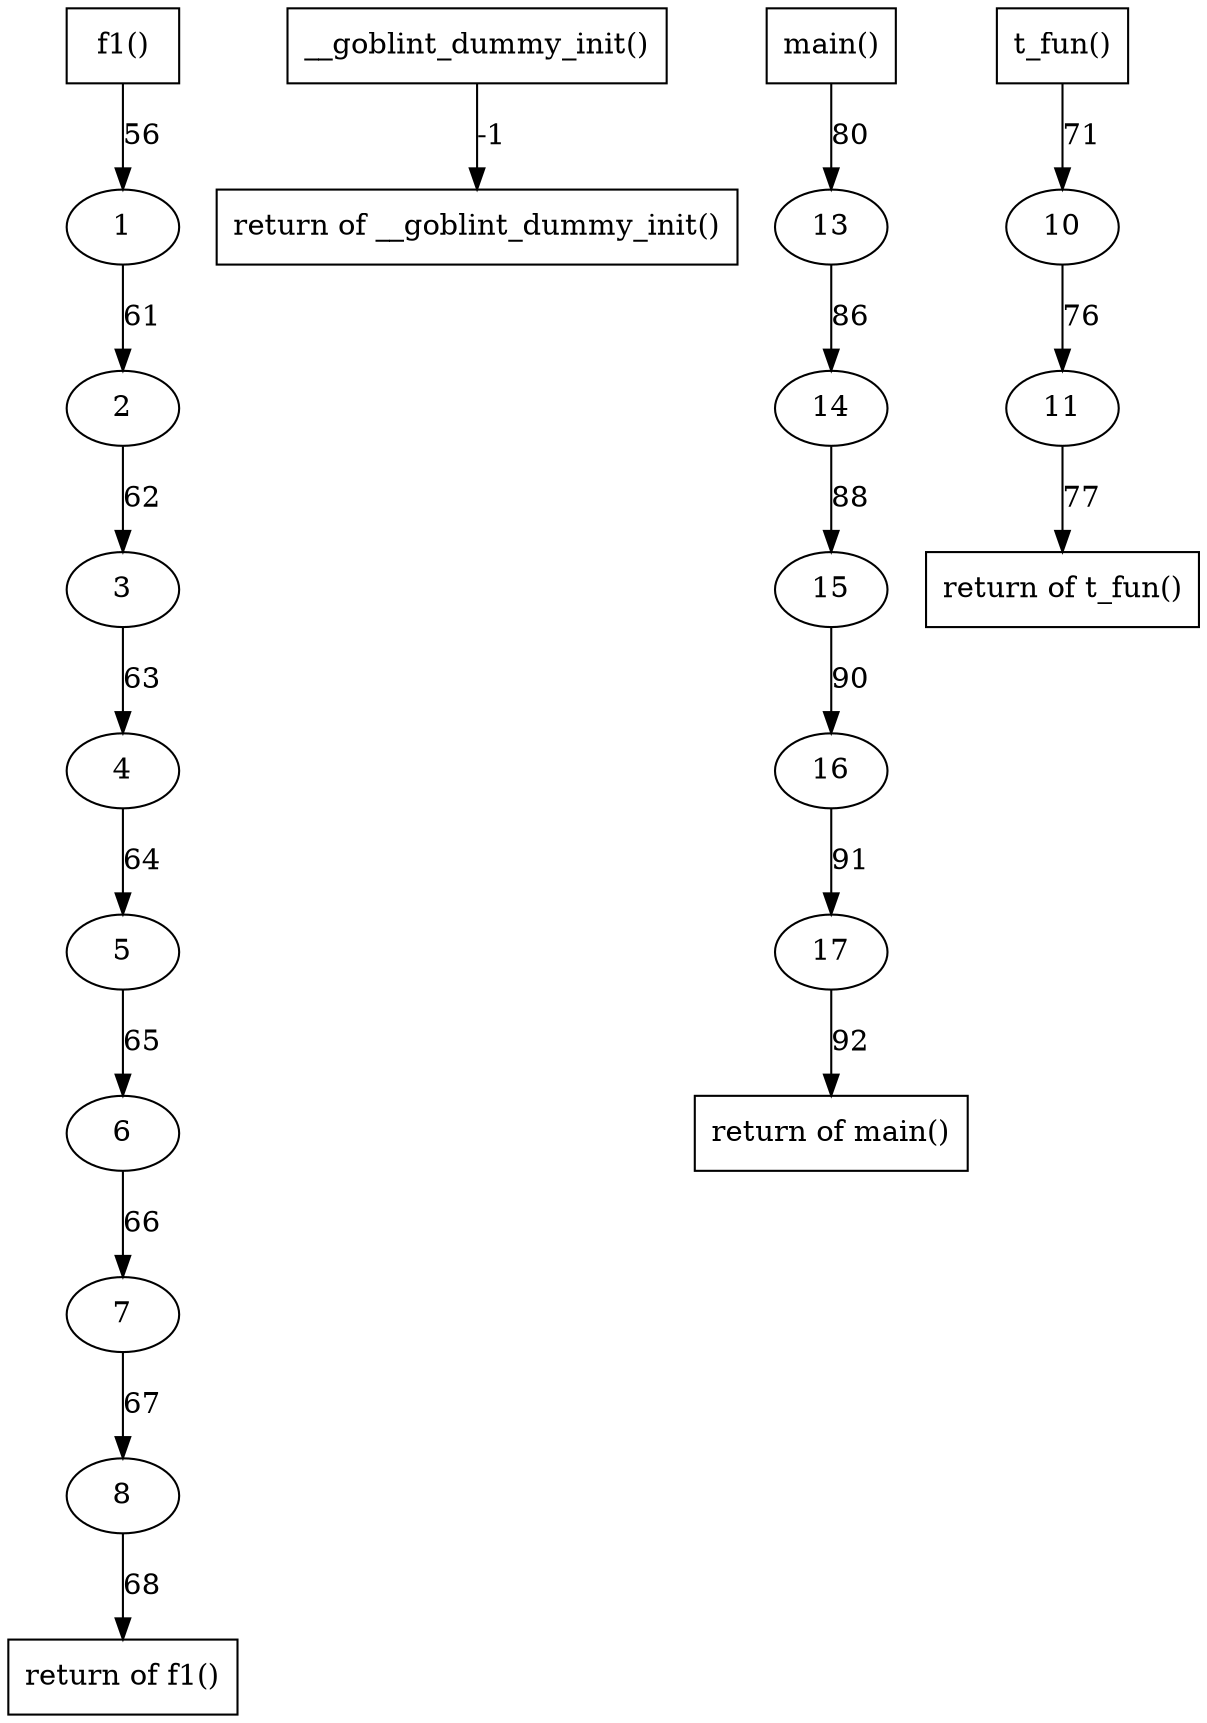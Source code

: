 digraph cfg {
	node [];
	7 -> 8 [label = "67"] ;
	fun3 -> ret3 [label = "-1"] ;
	13 -> 14 [label = "86"] ;
	8 -> ret336 [label = "68"] ;
	4 -> 5 [label = "64"] ;
	11 -> ret339 [label = "77"] ;
	1 -> 2 [label = "61"] ;
	10 -> 11 [label = "76"] ;
	3 -> 4 [label = "63"] ;
	2 -> 3 [label = "62"] ;
	fun342 -> 13 [label = "80"] ;
	15 -> 16 [label = "90"] ;
	6 -> 7 [label = "66"] ;
	14 -> 15 [label = "88"] ;
	fun339 -> 10 [label = "71"] ;
	16 -> 17 [label = "91"] ;
	fun336 -> 1 [label = "56"] ;
	17 -> ret342 [label = "92"] ;
	5 -> 6 [label = "65"] ;
	8 [];
	ret3 [label="return of __goblint_dummy_init()",shape=box];
	fun342 [label="main()",shape=box];
	14 [];
	ret336 [label="return of f1()",shape=box];
	5 [];
	fun339 [label="t_fun()",shape=box];
	fun336 [label="f1()",shape=box];
	2 [];
	ret339 [label="return of t_fun()",shape=box];
	11 [];
	4 [];
	3 [];
	13 [];
	16 [];
	7 [];
	15 [];
	10 [];
	17 [];
	fun3 [label="__goblint_dummy_init()",shape=box];
	1 [];
	ret342 [label="return of main()",shape=box];
	6 [];
}
